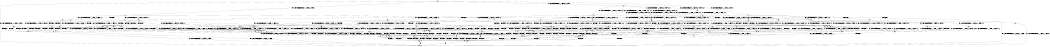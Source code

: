 digraph BCG {
size = "7, 10.5";
center = TRUE;
node [shape = circle];
0 [peripheries = 2];
0 -> 1 [label = "EX !0 !ATOMIC_EXCH_BRANCH (1, +1, TRUE, +0, 2, TRUE) !::"];
0 -> 2 [label = "EX !1 !ATOMIC_EXCH_BRANCH (1, +1, TRUE, +0, 2, TRUE) !::"];
0 -> 3 [label = "EX !2 !ATOMIC_EXCH_BRANCH (1, +0, FALSE, +0, 1, TRUE) !::"];
0 -> 4 [label = "EX !0 !ATOMIC_EXCH_BRANCH (1, +1, TRUE, +0, 2, TRUE) !::"];
2 -> 5 [label = "EX !0 !ATOMIC_EXCH_BRANCH (1, +1, TRUE, +0, 2, FALSE) !:0:1:"];
2 -> 6 [label = "TERMINATE !1"];
2 -> 7 [label = "EX !2 !ATOMIC_EXCH_BRANCH (1, +0, FALSE, +0, 1, FALSE) !:0:1:"];
2 -> 8 [label = "EX !0 !ATOMIC_EXCH_BRANCH (1, +1, TRUE, +0, 2, FALSE) !:0:1:"];
3 -> 9 [label = "EX !2 !ATOMIC_EXCH_BRANCH (1, +0, FALSE, +0, 1, TRUE) !:0:1:2:"];
3 -> 10 [label = "EX !1 !ATOMIC_EXCH_BRANCH (1, +1, TRUE, +0, 2, TRUE) !:0:1:2:"];
3 -> 11 [label = "EX !0 !ATOMIC_EXCH_BRANCH (1, +1, TRUE, +0, 2, TRUE) !:0:1:2:"];
3 -> 12 [label = "EX !2 !ATOMIC_EXCH_BRANCH (1, +0, FALSE, +0, 1, TRUE) !:0:1:2:"];
4 -> 13 [label = "TERMINATE !0"];
4 -> 14 [label = "TERMINATE !0"];
4 -> 15 [label = "EX !1 !ATOMIC_EXCH_BRANCH (1, +1, TRUE, +0, 2, FALSE) !:0:"];
4 -> 16 [label = "EX !2 !ATOMIC_EXCH_BRANCH (1, +0, FALSE, +0, 1, FALSE) !:0:"];
5 -> 17 [label = "TERMINATE !0"];
6 -> 18 [label = "EX !0 !ATOMIC_EXCH_BRANCH (1, +1, TRUE, +0, 2, FALSE) !:0:"];
6 -> 19 [label = "EX !2 !ATOMIC_EXCH_BRANCH (1, +0, FALSE, +0, 1, FALSE) !:0:"];
6 -> 20 [label = "EX !0 !ATOMIC_EXCH_BRANCH (1, +1, TRUE, +0, 2, FALSE) !:0:"];
7 -> 21 [label = "EX !0 !ATOMIC_EXCH_BRANCH (1, +1, TRUE, +0, 2, FALSE) !:0:1:2:"];
7 -> 22 [label = "TERMINATE !1"];
7 -> 23 [label = "TERMINATE !2"];
7 -> 24 [label = "EX !0 !ATOMIC_EXCH_BRANCH (1, +1, TRUE, +0, 2, FALSE) !:0:1:2:"];
8 -> 17 [label = "TERMINATE !0"];
8 -> 25 [label = "TERMINATE !1"];
8 -> 26 [label = "TERMINATE !0"];
8 -> 27 [label = "EX !2 !ATOMIC_EXCH_BRANCH (1, +0, FALSE, +0, 1, FALSE) !:0:1:"];
9 -> 28 [label = "EX !0 !ATOMIC_EXCH_BRANCH (1, +1, TRUE, +0, 2, TRUE) !:0:1:2:"];
10 -> 29 [label = "EX !2 !ATOMIC_EXCH_BRANCH (1, +0, FALSE, +0, 1, FALSE) !:0:1:2:"];
10 -> 30 [label = "TERMINATE !1"];
10 -> 31 [label = "EX !0 !ATOMIC_EXCH_BRANCH (1, +1, TRUE, +0, 2, FALSE) !:0:1:2:"];
10 -> 32 [label = "EX !2 !ATOMIC_EXCH_BRANCH (1, +0, FALSE, +0, 1, FALSE) !:0:1:2:"];
11 -> 33 [label = "EX !2 !ATOMIC_EXCH_BRANCH (1, +0, FALSE, +0, 1, FALSE) !:0:1:2:"];
11 -> 34 [label = "TERMINATE !0"];
11 -> 31 [label = "EX !1 !ATOMIC_EXCH_BRANCH (1, +1, TRUE, +0, 2, FALSE) !:0:1:2:"];
11 -> 35 [label = "EX !2 !ATOMIC_EXCH_BRANCH (1, +0, FALSE, +0, 1, FALSE) !:0:1:2:"];
12 -> 28 [label = "EX !0 !ATOMIC_EXCH_BRANCH (1, +1, TRUE, +0, 2, TRUE) !:0:1:2:"];
12 -> 10 [label = "EX !1 !ATOMIC_EXCH_BRANCH (1, +1, TRUE, +0, 2, TRUE) !:0:1:2:"];
12 -> 11 [label = "EX !0 !ATOMIC_EXCH_BRANCH (1, +1, TRUE, +0, 2, TRUE) !:0:1:2:"];
12 -> 12 [label = "EX !2 !ATOMIC_EXCH_BRANCH (1, +0, FALSE, +0, 1, TRUE) !:0:1:2:"];
13 -> 1 [label = "EX !2 !ATOMIC_EXCH_BRANCH (1, +0, FALSE, +0, 1, FALSE) !::"];
14 -> 1 [label = "EX !2 !ATOMIC_EXCH_BRANCH (1, +0, FALSE, +0, 1, FALSE) !::"];
14 -> 36 [label = "EX !1 !ATOMIC_EXCH_BRANCH (1, +1, TRUE, +0, 2, FALSE) !::"];
14 -> 37 [label = "EX !2 !ATOMIC_EXCH_BRANCH (1, +0, FALSE, +0, 1, FALSE) !::"];
15 -> 17 [label = "TERMINATE !0"];
15 -> 25 [label = "TERMINATE !1"];
15 -> 26 [label = "TERMINATE !0"];
15 -> 27 [label = "EX !2 !ATOMIC_EXCH_BRANCH (1, +0, FALSE, +0, 1, FALSE) !:0:1:"];
16 -> 21 [label = "EX !1 !ATOMIC_EXCH_BRANCH (1, +1, TRUE, +0, 2, FALSE) !:0:1:2:"];
16 -> 38 [label = "TERMINATE !2"];
16 -> 39 [label = "TERMINATE !0"];
16 -> 24 [label = "EX !1 !ATOMIC_EXCH_BRANCH (1, +1, TRUE, +0, 2, FALSE) !:0:1:2:"];
17 -> 40 [label = "TERMINATE !1"];
18 -> 40 [label = "TERMINATE !0"];
19 -> 41 [label = "EX !0 !ATOMIC_EXCH_BRANCH (1, +1, TRUE, +0, 2, FALSE) !:0:2:"];
19 -> 42 [label = "TERMINATE !2"];
19 -> 43 [label = "EX !0 !ATOMIC_EXCH_BRANCH (1, +1, TRUE, +0, 2, FALSE) !:0:2:"];
20 -> 40 [label = "TERMINATE !0"];
20 -> 44 [label = "TERMINATE !0"];
20 -> 45 [label = "EX !2 !ATOMIC_EXCH_BRANCH (1, +0, FALSE, +0, 1, FALSE) !:0:"];
21 -> 46 [label = "TERMINATE !0"];
22 -> 41 [label = "EX !0 !ATOMIC_EXCH_BRANCH (1, +1, TRUE, +0, 2, FALSE) !:0:2:"];
22 -> 42 [label = "TERMINATE !2"];
22 -> 43 [label = "EX !0 !ATOMIC_EXCH_BRANCH (1, +1, TRUE, +0, 2, FALSE) !:0:2:"];
23 -> 47 [label = "EX !0 !ATOMIC_EXCH_BRANCH (1, +1, TRUE, +0, 2, FALSE) !:0:1:"];
23 -> 42 [label = "TERMINATE !1"];
23 -> 48 [label = "EX !0 !ATOMIC_EXCH_BRANCH (1, +1, TRUE, +0, 2, FALSE) !:0:1:"];
24 -> 46 [label = "TERMINATE !0"];
24 -> 49 [label = "TERMINATE !1"];
24 -> 50 [label = "TERMINATE !2"];
24 -> 51 [label = "TERMINATE !0"];
25 -> 40 [label = "TERMINATE !0"];
25 -> 44 [label = "TERMINATE !0"];
25 -> 45 [label = "EX !2 !ATOMIC_EXCH_BRANCH (1, +0, FALSE, +0, 1, FALSE) !:0:"];
26 -> 40 [label = "TERMINATE !1"];
26 -> 44 [label = "TERMINATE !1"];
26 -> 52 [label = "EX !2 !ATOMIC_EXCH_BRANCH (1, +0, FALSE, +0, 1, FALSE) !:1:"];
27 -> 46 [label = "TERMINATE !0"];
27 -> 49 [label = "TERMINATE !1"];
27 -> 50 [label = "TERMINATE !2"];
27 -> 51 [label = "TERMINATE !0"];
28 -> 33 [label = "EX !2 !ATOMIC_EXCH_BRANCH (1, +0, FALSE, +0, 1, FALSE) !:0:1:2:"];
29 -> 21 [label = "EX !0 !ATOMIC_EXCH_BRANCH (1, +1, TRUE, +0, 2, FALSE) !:0:1:2:"];
30 -> 53 [label = "EX !2 !ATOMIC_EXCH_BRANCH (1, +0, FALSE, +0, 1, FALSE) !:0:2:"];
30 -> 54 [label = "EX !0 !ATOMIC_EXCH_BRANCH (1, +1, TRUE, +0, 2, FALSE) !:0:2:"];
30 -> 55 [label = "EX !2 !ATOMIC_EXCH_BRANCH (1, +0, FALSE, +0, 1, FALSE) !:0:2:"];
31 -> 56 [label = "EX !2 !ATOMIC_EXCH_BRANCH (1, +0, FALSE, +0, 1, FALSE) !:0:1:2:"];
31 -> 57 [label = "TERMINATE !1"];
31 -> 58 [label = "TERMINATE !0"];
31 -> 59 [label = "EX !2 !ATOMIC_EXCH_BRANCH (1, +0, FALSE, +0, 1, FALSE) !:0:1:2:"];
32 -> 21 [label = "EX !0 !ATOMIC_EXCH_BRANCH (1, +1, TRUE, +0, 2, FALSE) !:0:1:2:"];
32 -> 22 [label = "TERMINATE !1"];
32 -> 23 [label = "TERMINATE !2"];
32 -> 24 [label = "EX !0 !ATOMIC_EXCH_BRANCH (1, +1, TRUE, +0, 2, FALSE) !:0:1:2:"];
33 -> 21 [label = "EX !1 !ATOMIC_EXCH_BRANCH (1, +1, TRUE, +0, 2, FALSE) !:0:1:2:"];
34 -> 60 [label = "EX !2 !ATOMIC_EXCH_BRANCH (1, +0, FALSE, +0, 1, FALSE) !:1:2:"];
34 -> 61 [label = "EX !1 !ATOMIC_EXCH_BRANCH (1, +1, TRUE, +0, 2, FALSE) !:1:2:"];
34 -> 62 [label = "EX !2 !ATOMIC_EXCH_BRANCH (1, +0, FALSE, +0, 1, FALSE) !:1:2:"];
35 -> 21 [label = "EX !1 !ATOMIC_EXCH_BRANCH (1, +1, TRUE, +0, 2, FALSE) !:0:1:2:"];
35 -> 38 [label = "TERMINATE !2"];
35 -> 39 [label = "TERMINATE !0"];
35 -> 24 [label = "EX !1 !ATOMIC_EXCH_BRANCH (1, +1, TRUE, +0, 2, FALSE) !:0:1:2:"];
36 -> 40 [label = "TERMINATE !1"];
36 -> 44 [label = "TERMINATE !1"];
36 -> 52 [label = "EX !2 !ATOMIC_EXCH_BRANCH (1, +0, FALSE, +0, 1, FALSE) !:1:"];
37 -> 63 [label = "EX !1 !ATOMIC_EXCH_BRANCH (1, +1, TRUE, +0, 2, FALSE) !:1:2:"];
37 -> 64 [label = "TERMINATE !2"];
37 -> 65 [label = "EX !1 !ATOMIC_EXCH_BRANCH (1, +1, TRUE, +0, 2, FALSE) !:1:2:"];
38 -> 47 [label = "EX !1 !ATOMIC_EXCH_BRANCH (1, +1, TRUE, +0, 2, FALSE) !:0:1:"];
38 -> 64 [label = "TERMINATE !0"];
38 -> 48 [label = "EX !1 !ATOMIC_EXCH_BRANCH (1, +1, TRUE, +0, 2, FALSE) !:0:1:"];
39 -> 63 [label = "EX !1 !ATOMIC_EXCH_BRANCH (1, +1, TRUE, +0, 2, FALSE) !:1:2:"];
39 -> 64 [label = "TERMINATE !2"];
39 -> 65 [label = "EX !1 !ATOMIC_EXCH_BRANCH (1, +1, TRUE, +0, 2, FALSE) !:1:2:"];
40 -> 1 [label = "EX !2 !ATOMIC_EXCH_BRANCH (1, +0, FALSE, +0, 1, FALSE) !::"];
41 -> 66 [label = "TERMINATE !0"];
42 -> 67 [label = "EX !0 !ATOMIC_EXCH_BRANCH (1, +1, TRUE, +0, 2, FALSE) !:0:"];
42 -> 68 [label = "EX !0 !ATOMIC_EXCH_BRANCH (1, +1, TRUE, +0, 2, FALSE) !:0:"];
43 -> 66 [label = "TERMINATE !0"];
43 -> 69 [label = "TERMINATE !2"];
43 -> 70 [label = "TERMINATE !0"];
44 -> 1 [label = "EX !2 !ATOMIC_EXCH_BRANCH (1, +0, FALSE, +0, 1, FALSE) !::"];
44 -> 71 [label = "EX !2 !ATOMIC_EXCH_BRANCH (1, +0, FALSE, +0, 1, FALSE) !::"];
45 -> 66 [label = "TERMINATE !0"];
45 -> 69 [label = "TERMINATE !2"];
45 -> 70 [label = "TERMINATE !0"];
46 -> 72 [label = "TERMINATE !2"];
47 -> 72 [label = "TERMINATE !0"];
48 -> 72 [label = "TERMINATE !0"];
48 -> 69 [label = "TERMINATE !1"];
48 -> 73 [label = "TERMINATE !0"];
49 -> 66 [label = "TERMINATE !0"];
49 -> 69 [label = "TERMINATE !2"];
49 -> 70 [label = "TERMINATE !0"];
50 -> 72 [label = "TERMINATE !0"];
50 -> 69 [label = "TERMINATE !1"];
50 -> 73 [label = "TERMINATE !0"];
51 -> 72 [label = "TERMINATE !2"];
51 -> 70 [label = "TERMINATE !1"];
51 -> 73 [label = "TERMINATE !2"];
52 -> 72 [label = "TERMINATE !2"];
52 -> 70 [label = "TERMINATE !1"];
52 -> 73 [label = "TERMINATE !2"];
53 -> 41 [label = "EX !0 !ATOMIC_EXCH_BRANCH (1, +1, TRUE, +0, 2, FALSE) !:0:2:"];
54 -> 74 [label = "EX !2 !ATOMIC_EXCH_BRANCH (1, +0, FALSE, +0, 1, FALSE) !:0:2:"];
54 -> 75 [label = "TERMINATE !0"];
54 -> 76 [label = "EX !2 !ATOMIC_EXCH_BRANCH (1, +0, FALSE, +0, 1, FALSE) !:0:2:"];
55 -> 41 [label = "EX !0 !ATOMIC_EXCH_BRANCH (1, +1, TRUE, +0, 2, FALSE) !:0:2:"];
55 -> 42 [label = "TERMINATE !2"];
55 -> 43 [label = "EX !0 !ATOMIC_EXCH_BRANCH (1, +1, TRUE, +0, 2, FALSE) !:0:2:"];
56 -> 46 [label = "TERMINATE !0"];
57 -> 74 [label = "EX !2 !ATOMIC_EXCH_BRANCH (1, +0, FALSE, +0, 1, FALSE) !:0:2:"];
57 -> 75 [label = "TERMINATE !0"];
57 -> 76 [label = "EX !2 !ATOMIC_EXCH_BRANCH (1, +0, FALSE, +0, 1, FALSE) !:0:2:"];
58 -> 77 [label = "EX !2 !ATOMIC_EXCH_BRANCH (1, +0, FALSE, +0, 1, FALSE) !:1:2:"];
58 -> 75 [label = "TERMINATE !1"];
58 -> 78 [label = "EX !2 !ATOMIC_EXCH_BRANCH (1, +0, FALSE, +0, 1, FALSE) !:1:2:"];
59 -> 46 [label = "TERMINATE !0"];
59 -> 49 [label = "TERMINATE !1"];
59 -> 50 [label = "TERMINATE !2"];
59 -> 51 [label = "TERMINATE !0"];
60 -> 63 [label = "EX !1 !ATOMIC_EXCH_BRANCH (1, +1, TRUE, +0, 2, FALSE) !:1:2:"];
61 -> 77 [label = "EX !2 !ATOMIC_EXCH_BRANCH (1, +0, FALSE, +0, 1, FALSE) !:1:2:"];
61 -> 75 [label = "TERMINATE !1"];
61 -> 78 [label = "EX !2 !ATOMIC_EXCH_BRANCH (1, +0, FALSE, +0, 1, FALSE) !:1:2:"];
62 -> 63 [label = "EX !1 !ATOMIC_EXCH_BRANCH (1, +1, TRUE, +0, 2, FALSE) !:1:2:"];
62 -> 64 [label = "TERMINATE !2"];
62 -> 65 [label = "EX !1 !ATOMIC_EXCH_BRANCH (1, +1, TRUE, +0, 2, FALSE) !:1:2:"];
63 -> 72 [label = "TERMINATE !2"];
64 -> 79 [label = "EX !1 !ATOMIC_EXCH_BRANCH (1, +1, TRUE, +0, 2, FALSE) !:1:"];
64 -> 80 [label = "EX !1 !ATOMIC_EXCH_BRANCH (1, +1, TRUE, +0, 2, FALSE) !:1:"];
65 -> 72 [label = "TERMINATE !2"];
65 -> 70 [label = "TERMINATE !1"];
65 -> 73 [label = "TERMINATE !2"];
66 -> 81 [label = "TERMINATE !2"];
67 -> 81 [label = "TERMINATE !0"];
68 -> 81 [label = "TERMINATE !0"];
68 -> 82 [label = "TERMINATE !0"];
69 -> 81 [label = "TERMINATE !0"];
69 -> 82 [label = "TERMINATE !0"];
70 -> 81 [label = "TERMINATE !2"];
70 -> 82 [label = "TERMINATE !2"];
71 -> 81 [label = "TERMINATE !2"];
71 -> 82 [label = "TERMINATE !2"];
72 -> 81 [label = "TERMINATE !1"];
73 -> 81 [label = "TERMINATE !1"];
73 -> 82 [label = "TERMINATE !1"];
74 -> 66 [label = "TERMINATE !0"];
75 -> 83 [label = "EX !2 !ATOMIC_EXCH_BRANCH (1, +0, FALSE, +0, 1, FALSE) !:2:"];
75 -> 84 [label = "EX !2 !ATOMIC_EXCH_BRANCH (1, +0, FALSE, +0, 1, FALSE) !:2:"];
76 -> 66 [label = "TERMINATE !0"];
76 -> 69 [label = "TERMINATE !2"];
76 -> 70 [label = "TERMINATE !0"];
77 -> 72 [label = "TERMINATE !2"];
78 -> 72 [label = "TERMINATE !2"];
78 -> 70 [label = "TERMINATE !1"];
78 -> 73 [label = "TERMINATE !2"];
79 -> 81 [label = "TERMINATE !1"];
80 -> 81 [label = "TERMINATE !1"];
80 -> 82 [label = "TERMINATE !1"];
81 -> 1 [label = "exit"];
82 -> 1 [label = "exit"];
83 -> 81 [label = "TERMINATE !2"];
84 -> 81 [label = "TERMINATE !2"];
84 -> 82 [label = "TERMINATE !2"];
}

